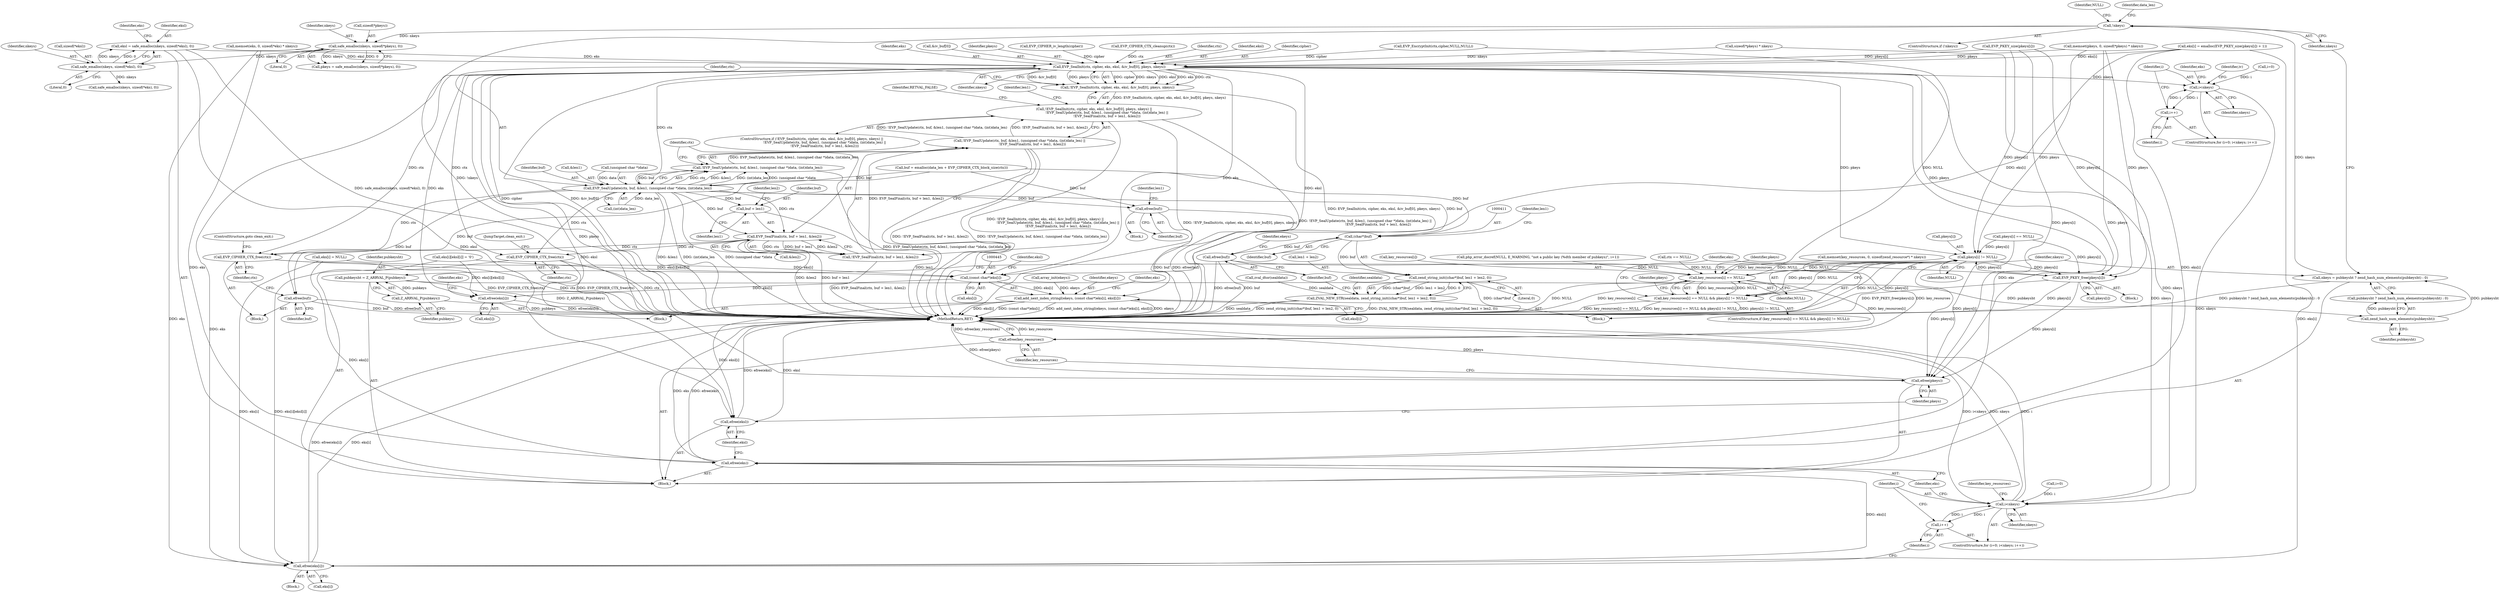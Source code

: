 digraph "0_php_73cabfedf519298e1a11192699f44d53c529315e@API" {
"1000234" [label="(Call,eksl = safe_emalloc(nkeys, sizeof(*eksl), 0))"];
"1000236" [label="(Call,safe_emalloc(nkeys, sizeof(*eksl), 0))"];
"1000228" [label="(Call,safe_emalloc(nkeys, sizeof(*pkeys), 0))"];
"1000177" [label="(Call,!nkeys)"];
"1000169" [label="(Call,nkeys = pubkeysht ? zend_hash_num_elements(pubkeysht) : 0)"];
"1000173" [label="(Call,zend_hash_num_elements(pubkeysht))"];
"1000165" [label="(Call,pubkeysht = Z_ARRVAL_P(pubkeys))"];
"1000167" [label="(Call,Z_ARRVAL_P(pubkeys))"];
"1000359" [label="(Call,EVP_SealInit(ctx, cipher, eks, eksl, &iv_buf[0], pkeys, nkeys))"];
"1000358" [label="(Call,!EVP_SealInit(ctx, cipher, eks, eksl, &iv_buf[0], pkeys, nkeys))"];
"1000357" [label="(Call,!EVP_SealInit(ctx, cipher, eks, eksl, &iv_buf[0], pkeys, nkeys) ||\n                        !EVP_SealUpdate(ctx, buf, &len1, (unsigned char *)data, (int)data_len) ||\n                        !EVP_SealFinal(ctx, buf + len1, &len2))"];
"1000372" [label="(Call,EVP_SealUpdate(ctx, buf, &len1, (unsigned char *)data, (int)data_len))"];
"1000371" [label="(Call,!EVP_SealUpdate(ctx, buf, &len1, (unsigned char *)data, (int)data_len))"];
"1000370" [label="(Call,!EVP_SealUpdate(ctx, buf, &len1, (unsigned char *)data, (int)data_len) ||\n                        !EVP_SealFinal(ctx, buf + len1, &len2))"];
"1000384" [label="(Call,EVP_SealFinal(ctx, buf + len1, &len2))"];
"1000383" [label="(Call,!EVP_SealFinal(ctx, buf + len1, &len2))"];
"1000395" [label="(Call,EVP_CIPHER_CTX_free(ctx))"];
"1000487" [label="(Call,EVP_CIPHER_CTX_free(ctx))"];
"1000386" [label="(Call,buf + len1)"];
"1000393" [label="(Call,efree(buf))"];
"1000410" [label="(Call,(char*)buf)"];
"1000409" [label="(Call,zend_string_init((char*)buf, len1 + len2, 0))"];
"1000407" [label="(Call,ZVAL_NEW_STR(sealdata, zend_string_init((char*)buf, len1 + len2, 0)))"];
"1000417" [label="(Call,efree(buf))"];
"1000481" [label="(Call,efree(buf))"];
"1000427" [label="(Call,i<nkeys)"];
"1000430" [label="(Call,i++)"];
"1000494" [label="(Call,i<nkeys)"];
"1000497" [label="(Call,i++)"];
"1000444" [label="(Call,(const char*)eks[i])"];
"1000442" [label="(Call,add_next_index_stringl(ekeys, (const char*)eks[i], eksl[i]))"];
"1000528" [label="(Call,efree(eksl))"];
"1000452" [label="(Call,efree(eks[i]))"];
"1000507" [label="(Call,pkeys[i] != NULL)"];
"1000502" [label="(Call,key_resources[i] == NULL)"];
"1000501" [label="(Call,key_resources[i] == NULL && pkeys[i] != NULL)"];
"1000532" [label="(Call,efree(key_resources))"];
"1000513" [label="(Call,EVP_PKEY_free(pkeys[i]))"];
"1000530" [label="(Call,efree(pkeys))"];
"1000522" [label="(Call,efree(eks[i]))"];
"1000526" [label="(Call,efree(eks))"];
"1000412" [label="(Identifier,buf)"];
"1000358" [label="(Call,!EVP_SealInit(ctx, cipher, eks, eksl, &iv_buf[0], pkeys, nkeys))"];
"1000369" [label="(Identifier,nkeys)"];
"1000354" [label="(Call,EVP_CIPHER_CTX_cleanup(ctx))"];
"1000480" [label="(Block,)"];
"1000375" [label="(Call,&len1)"];
"1000417" [label="(Call,efree(buf))"];
"1000409" [label="(Call,zend_string_init((char*)buf, len1 + len2, 0))"];
"1000243" [label="(Identifier,eks)"];
"1000509" [label="(Identifier,pkeys)"];
"1000389" [label="(Call,&len2)"];
"1000360" [label="(Identifier,ctx)"];
"1000363" [label="(Identifier,eksl)"];
"1000392" [label="(Identifier,RETVAL_FALSE)"];
"1000504" [label="(Identifier,key_resources)"];
"1000498" [label="(Identifier,i)"];
"1000534" [label="(MethodReturn,RET)"];
"1000495" [label="(Identifier,i)"];
"1000511" [label="(Identifier,NULL)"];
"1000170" [label="(Identifier,nkeys)"];
"1000397" [label="(ControlStructure,goto clean_exit;)"];
"1000390" [label="(Identifier,len2)"];
"1000429" [label="(Identifier,nkeys)"];
"1000458" [label="(Identifier,eks)"];
"1000529" [label="(Identifier,eksl)"];
"1000501" [label="(Call,key_resources[i] == NULL && pkeys[i] != NULL)"];
"1000446" [label="(Call,eks[i])"];
"1000462" [label="(Identifier,iv)"];
"1000454" [label="(Identifier,eks)"];
"1000377" [label="(Call,(unsigned char *)data)"];
"1000503" [label="(Call,key_resources[i])"];
"1000176" [label="(ControlStructure,if (!nkeys))"];
"1000167" [label="(Call,Z_ARRVAL_P(pubkeys))"];
"1000485" [label="(Identifier,len1)"];
"1000396" [label="(Identifier,ctx)"];
"1000424" [label="(Call,i=0)"];
"1000506" [label="(Identifier,NULL)"];
"1000404" [label="(Block,)"];
"1000373" [label="(Identifier,ctx)"];
"1000359" [label="(Call,EVP_SealInit(ctx, cipher, eks, eksl, &iv_buf[0], pkeys, nkeys))"];
"1000362" [label="(Identifier,eks)"];
"1000235" [label="(Identifier,eksl)"];
"1000481" [label="(Call,efree(buf))"];
"1000395" [label="(Call,EVP_CIPHER_CTX_free(ctx))"];
"1000244" [label="(Call,safe_emalloc(nkeys, sizeof(*eks), 0))"];
"1000530" [label="(Call,efree(pkeys))"];
"1000482" [label="(Identifier,buf)"];
"1000508" [label="(Call,pkeys[i])"];
"1000305" [label="(Call,php_error_docref(NULL, E_WARNING, \"not a public key (%dth member of pubkeys)\", i+1))"];
"1000532" [label="(Call,efree(key_resources))"];
"1000519" [label="(Identifier,eks)"];
"1000237" [label="(Identifier,nkeys)"];
"1000166" [label="(Identifier,pubkeysht)"];
"1000522" [label="(Call,efree(eks[i]))"];
"1000387" [label="(Identifier,buf)"];
"1000488" [label="(Identifier,ctx)"];
"1000230" [label="(Call,sizeof(*pkeys))"];
"1000177" [label="(Call,!nkeys)"];
"1000433" [label="(Call,eks[i][eksl[i]] = '\0')"];
"1000388" [label="(Identifier,len1)"];
"1000453" [label="(Call,eks[i])"];
"1000320" [label="(Call,EVP_PKEY_size(pkeys[i]))"];
"1000371" [label="(Call,!EVP_SealUpdate(ctx, buf, &len1, (unsigned char *)data, (int)data_len))"];
"1000181" [label="(Identifier,NULL)"];
"1000487" [label="(Call,EVP_CIPHER_CTX_free(ctx))"];
"1000299" [label="(Call,pkeys[i] == NULL)"];
"1000432" [label="(Block,)"];
"1000497" [label="(Call,i++)"];
"1000226" [label="(Call,pkeys = safe_emalloc(nkeys, sizeof(*pkeys), 0))"];
"1000236" [label="(Call,safe_emalloc(nkeys, sizeof(*eksl), 0))"];
"1000385" [label="(Identifier,ctx)"];
"1000490" [label="(ControlStructure,for (i=0; i<nkeys; i++))"];
"1000391" [label="(Block,)"];
"1000421" [label="(Call,array_init(ekeys))"];
"1000443" [label="(Identifier,ekeys)"];
"1000521" [label="(Block,)"];
"1000423" [label="(ControlStructure,for (i=0; i<nkeys; i++))"];
"1000408" [label="(Identifier,sealdata)"];
"1000507" [label="(Call,pkeys[i] != NULL)"];
"1000174" [label="(Identifier,pubkeysht)"];
"1000372" [label="(Call,EVP_SealUpdate(ctx, buf, &len1, (unsigned char *)data, (int)data_len))"];
"1000368" [label="(Identifier,pkeys)"];
"1000418" [label="(Identifier,buf)"];
"1000173" [label="(Call,zend_hash_num_elements(pubkeysht))"];
"1000384" [label="(Call,EVP_SealFinal(ctx, buf + len1, &len2))"];
"1000386" [label="(Call,buf + len1)"];
"1000450" [label="(Identifier,eksl)"];
"1000105" [label="(Block,)"];
"1000523" [label="(Call,eks[i])"];
"1000427" [label="(Call,i<nkeys)"];
"1000383" [label="(Call,!EVP_SealFinal(ctx, buf + len1, &len2))"];
"1000374" [label="(Identifier,buf)"];
"1000356" [label="(ControlStructure,if (!EVP_SealInit(ctx, cipher, eks, eksl, &iv_buf[0], pkeys, nkeys) ||\n                        !EVP_SealUpdate(ctx, buf, &len1, (unsigned char *)data, (int)data_len) ||\n                        !EVP_SealFinal(ctx, buf + len1, &len2)))"];
"1000250" [label="(Call,memset(eks, 0, sizeof(*eks) * nkeys))"];
"1000347" [label="(Call,buf = emalloc(data_len + EVP_CIPHER_CTX_block_size(ctx)))"];
"1000229" [label="(Identifier,nkeys)"];
"1000410" [label="(Call,(char*)buf)"];
"1000401" [label="(Identifier,len1)"];
"1000165" [label="(Call,pubkeysht = Z_ARRVAL_P(pubkeys))"];
"1000357" [label="(Call,!EVP_SealInit(ctx, cipher, eks, eksl, &iv_buf[0], pkeys, nkeys) ||\n                        !EVP_SealUpdate(ctx, buf, &len1, (unsigned char *)data, (int)data_len) ||\n                        !EVP_SealFinal(ctx, buf + len1, &len2))"];
"1000456" [label="(Call,eks[i] = NULL)"];
"1000234" [label="(Call,eksl = safe_emalloc(nkeys, sizeof(*eksl), 0))"];
"1000533" [label="(Identifier,key_resources)"];
"1000431" [label="(Identifier,i)"];
"1000380" [label="(Call,(int)data_len)"];
"1000394" [label="(Identifier,buf)"];
"1000211" [label="(Call,EVP_CIPHER_iv_length(cipher))"];
"1000333" [label="(Call,ctx == NULL)"];
"1000414" [label="(Identifier,len1)"];
"1000514" [label="(Call,pkeys[i])"];
"1000238" [label="(Call,sizeof(*eksl))"];
"1000428" [label="(Identifier,i)"];
"1000430" [label="(Call,i++)"];
"1000494" [label="(Call,i<nkeys)"];
"1000275" [label="(Call,sizeof(*pkeys) * nkeys)"];
"1000169" [label="(Call,nkeys = pubkeysht ? zend_hash_num_elements(pubkeysht) : 0)"];
"1000526" [label="(Call,efree(eks))"];
"1000186" [label="(Identifier,data_len)"];
"1000405" [label="(Call,zval_dtor(sealdata))"];
"1000496" [label="(Identifier,nkeys)"];
"1000515" [label="(Identifier,pkeys)"];
"1000178" [label="(Identifier,nkeys)"];
"1000513" [label="(Call,EVP_PKEY_free(pkeys[i]))"];
"1000449" [label="(Call,eksl[i])"];
"1000233" [label="(Literal,0)"];
"1000361" [label="(Identifier,cipher)"];
"1000444" [label="(Call,(const char*)eks[i])"];
"1000512" [label="(Block,)"];
"1000314" [label="(Call,eks[i] = emalloc(EVP_PKEY_size(pkeys[i]) + 1))"];
"1000528" [label="(Call,efree(eksl))"];
"1000527" [label="(Identifier,eks)"];
"1000416" [label="(Literal,0)"];
"1000491" [label="(Call,i=0)"];
"1000531" [label="(Identifier,pkeys)"];
"1000265" [label="(Call,memset(key_resources, 0, sizeof(zend_resource*) * nkeys))"];
"1000241" [label="(Literal,0)"];
"1000337" [label="(Call,EVP_EncryptInit(ctx,cipher,NULL,NULL))"];
"1000228" [label="(Call,safe_emalloc(nkeys, sizeof(*pkeys), 0))"];
"1000502" [label="(Call,key_resources[i] == NULL)"];
"1000364" [label="(Call,&iv_buf[0])"];
"1000407" [label="(Call,ZVAL_NEW_STR(sealdata, zend_string_init((char*)buf, len1 + len2, 0)))"];
"1000413" [label="(Call,len1 + len2)"];
"1000500" [label="(ControlStructure,if (key_resources[i] == NULL && pkeys[i] != NULL))"];
"1000168" [label="(Identifier,pubkeys)"];
"1000272" [label="(Call,memset(pkeys, 0, sizeof(*pkeys) * nkeys))"];
"1000442" [label="(Call,add_next_index_stringl(ekeys, (const char*)eks[i], eksl[i]))"];
"1000393" [label="(Call,efree(buf))"];
"1000452" [label="(Call,efree(eks[i]))"];
"1000420" [label="(Identifier,ekeys)"];
"1000171" [label="(Call,pubkeysht ? zend_hash_num_elements(pubkeysht) : 0)"];
"1000436" [label="(Identifier,eks)"];
"1000370" [label="(Call,!EVP_SealUpdate(ctx, buf, &len1, (unsigned char *)data, (int)data_len) ||\n                        !EVP_SealFinal(ctx, buf + len1, &len2))"];
"1000489" [label="(JumpTarget,clean_exit:)"];
"1000234" -> "1000105"  [label="AST: "];
"1000234" -> "1000236"  [label="CFG: "];
"1000235" -> "1000234"  [label="AST: "];
"1000236" -> "1000234"  [label="AST: "];
"1000243" -> "1000234"  [label="CFG: "];
"1000234" -> "1000534"  [label="DDG: safe_emalloc(nkeys, sizeof(*eksl), 0)"];
"1000236" -> "1000234"  [label="DDG: nkeys"];
"1000236" -> "1000234"  [label="DDG: 0"];
"1000234" -> "1000359"  [label="DDG: eksl"];
"1000234" -> "1000528"  [label="DDG: eksl"];
"1000236" -> "1000241"  [label="CFG: "];
"1000237" -> "1000236"  [label="AST: "];
"1000238" -> "1000236"  [label="AST: "];
"1000241" -> "1000236"  [label="AST: "];
"1000228" -> "1000236"  [label="DDG: nkeys"];
"1000236" -> "1000244"  [label="DDG: nkeys"];
"1000228" -> "1000226"  [label="AST: "];
"1000228" -> "1000233"  [label="CFG: "];
"1000229" -> "1000228"  [label="AST: "];
"1000230" -> "1000228"  [label="AST: "];
"1000233" -> "1000228"  [label="AST: "];
"1000226" -> "1000228"  [label="CFG: "];
"1000228" -> "1000226"  [label="DDG: nkeys"];
"1000228" -> "1000226"  [label="DDG: 0"];
"1000177" -> "1000228"  [label="DDG: nkeys"];
"1000177" -> "1000176"  [label="AST: "];
"1000177" -> "1000178"  [label="CFG: "];
"1000178" -> "1000177"  [label="AST: "];
"1000181" -> "1000177"  [label="CFG: "];
"1000186" -> "1000177"  [label="CFG: "];
"1000177" -> "1000534"  [label="DDG: !nkeys"];
"1000169" -> "1000177"  [label="DDG: nkeys"];
"1000169" -> "1000105"  [label="AST: "];
"1000169" -> "1000171"  [label="CFG: "];
"1000170" -> "1000169"  [label="AST: "];
"1000171" -> "1000169"  [label="AST: "];
"1000178" -> "1000169"  [label="CFG: "];
"1000169" -> "1000534"  [label="DDG: pubkeysht ? zend_hash_num_elements(pubkeysht) : 0"];
"1000173" -> "1000169"  [label="DDG: pubkeysht"];
"1000173" -> "1000171"  [label="AST: "];
"1000173" -> "1000174"  [label="CFG: "];
"1000174" -> "1000173"  [label="AST: "];
"1000171" -> "1000173"  [label="CFG: "];
"1000173" -> "1000171"  [label="DDG: pubkeysht"];
"1000165" -> "1000173"  [label="DDG: pubkeysht"];
"1000165" -> "1000105"  [label="AST: "];
"1000165" -> "1000167"  [label="CFG: "];
"1000166" -> "1000165"  [label="AST: "];
"1000167" -> "1000165"  [label="AST: "];
"1000170" -> "1000165"  [label="CFG: "];
"1000165" -> "1000534"  [label="DDG: Z_ARRVAL_P(pubkeys)"];
"1000167" -> "1000165"  [label="DDG: pubkeys"];
"1000167" -> "1000168"  [label="CFG: "];
"1000168" -> "1000167"  [label="AST: "];
"1000167" -> "1000534"  [label="DDG: pubkeys"];
"1000359" -> "1000358"  [label="AST: "];
"1000359" -> "1000369"  [label="CFG: "];
"1000360" -> "1000359"  [label="AST: "];
"1000361" -> "1000359"  [label="AST: "];
"1000362" -> "1000359"  [label="AST: "];
"1000363" -> "1000359"  [label="AST: "];
"1000364" -> "1000359"  [label="AST: "];
"1000368" -> "1000359"  [label="AST: "];
"1000369" -> "1000359"  [label="AST: "];
"1000358" -> "1000359"  [label="CFG: "];
"1000359" -> "1000534"  [label="DDG: cipher"];
"1000359" -> "1000534"  [label="DDG: &iv_buf[0]"];
"1000359" -> "1000358"  [label="DDG: cipher"];
"1000359" -> "1000358"  [label="DDG: nkeys"];
"1000359" -> "1000358"  [label="DDG: eksl"];
"1000359" -> "1000358"  [label="DDG: eks"];
"1000359" -> "1000358"  [label="DDG: ctx"];
"1000359" -> "1000358"  [label="DDG: &iv_buf[0]"];
"1000359" -> "1000358"  [label="DDG: pkeys"];
"1000354" -> "1000359"  [label="DDG: ctx"];
"1000337" -> "1000359"  [label="DDG: cipher"];
"1000211" -> "1000359"  [label="DDG: cipher"];
"1000250" -> "1000359"  [label="DDG: eks"];
"1000314" -> "1000359"  [label="DDG: eks[i]"];
"1000272" -> "1000359"  [label="DDG: pkeys"];
"1000320" -> "1000359"  [label="DDG: pkeys[i]"];
"1000275" -> "1000359"  [label="DDG: nkeys"];
"1000359" -> "1000372"  [label="DDG: ctx"];
"1000359" -> "1000395"  [label="DDG: ctx"];
"1000359" -> "1000427"  [label="DDG: nkeys"];
"1000359" -> "1000444"  [label="DDG: eks"];
"1000359" -> "1000442"  [label="DDG: eksl"];
"1000359" -> "1000452"  [label="DDG: eks"];
"1000359" -> "1000487"  [label="DDG: ctx"];
"1000359" -> "1000494"  [label="DDG: nkeys"];
"1000359" -> "1000507"  [label="DDG: pkeys"];
"1000359" -> "1000513"  [label="DDG: pkeys"];
"1000359" -> "1000522"  [label="DDG: eks"];
"1000359" -> "1000526"  [label="DDG: eks"];
"1000359" -> "1000528"  [label="DDG: eksl"];
"1000359" -> "1000530"  [label="DDG: pkeys"];
"1000358" -> "1000357"  [label="AST: "];
"1000373" -> "1000358"  [label="CFG: "];
"1000357" -> "1000358"  [label="CFG: "];
"1000358" -> "1000534"  [label="DDG: EVP_SealInit(ctx, cipher, eks, eksl, &iv_buf[0], pkeys, nkeys)"];
"1000358" -> "1000357"  [label="DDG: EVP_SealInit(ctx, cipher, eks, eksl, &iv_buf[0], pkeys, nkeys)"];
"1000357" -> "1000356"  [label="AST: "];
"1000357" -> "1000370"  [label="CFG: "];
"1000370" -> "1000357"  [label="AST: "];
"1000392" -> "1000357"  [label="CFG: "];
"1000401" -> "1000357"  [label="CFG: "];
"1000357" -> "1000534"  [label="DDG: !EVP_SealUpdate(ctx, buf, &len1, (unsigned char *)data, (int)data_len) ||\n                        !EVP_SealFinal(ctx, buf + len1, &len2)"];
"1000357" -> "1000534"  [label="DDG: !EVP_SealInit(ctx, cipher, eks, eksl, &iv_buf[0], pkeys, nkeys) ||\n                        !EVP_SealUpdate(ctx, buf, &len1, (unsigned char *)data, (int)data_len) ||\n                        !EVP_SealFinal(ctx, buf + len1, &len2)"];
"1000357" -> "1000534"  [label="DDG: !EVP_SealInit(ctx, cipher, eks, eksl, &iv_buf[0], pkeys, nkeys)"];
"1000370" -> "1000357"  [label="DDG: !EVP_SealUpdate(ctx, buf, &len1, (unsigned char *)data, (int)data_len)"];
"1000370" -> "1000357"  [label="DDG: !EVP_SealFinal(ctx, buf + len1, &len2)"];
"1000372" -> "1000371"  [label="AST: "];
"1000372" -> "1000380"  [label="CFG: "];
"1000373" -> "1000372"  [label="AST: "];
"1000374" -> "1000372"  [label="AST: "];
"1000375" -> "1000372"  [label="AST: "];
"1000377" -> "1000372"  [label="AST: "];
"1000380" -> "1000372"  [label="AST: "];
"1000371" -> "1000372"  [label="CFG: "];
"1000372" -> "1000534"  [label="DDG: (unsigned char *)data"];
"1000372" -> "1000534"  [label="DDG: &len1"];
"1000372" -> "1000534"  [label="DDG: (int)data_len"];
"1000372" -> "1000371"  [label="DDG: ctx"];
"1000372" -> "1000371"  [label="DDG: &len1"];
"1000372" -> "1000371"  [label="DDG: (int)data_len"];
"1000372" -> "1000371"  [label="DDG: (unsigned char *)data"];
"1000372" -> "1000371"  [label="DDG: buf"];
"1000347" -> "1000372"  [label="DDG: buf"];
"1000377" -> "1000372"  [label="DDG: data"];
"1000380" -> "1000372"  [label="DDG: data_len"];
"1000372" -> "1000384"  [label="DDG: ctx"];
"1000372" -> "1000384"  [label="DDG: buf"];
"1000372" -> "1000386"  [label="DDG: buf"];
"1000372" -> "1000393"  [label="DDG: buf"];
"1000372" -> "1000395"  [label="DDG: ctx"];
"1000372" -> "1000410"  [label="DDG: buf"];
"1000372" -> "1000481"  [label="DDG: buf"];
"1000372" -> "1000487"  [label="DDG: ctx"];
"1000371" -> "1000370"  [label="AST: "];
"1000385" -> "1000371"  [label="CFG: "];
"1000370" -> "1000371"  [label="CFG: "];
"1000371" -> "1000534"  [label="DDG: EVP_SealUpdate(ctx, buf, &len1, (unsigned char *)data, (int)data_len)"];
"1000371" -> "1000370"  [label="DDG: EVP_SealUpdate(ctx, buf, &len1, (unsigned char *)data, (int)data_len)"];
"1000370" -> "1000383"  [label="CFG: "];
"1000383" -> "1000370"  [label="AST: "];
"1000370" -> "1000534"  [label="DDG: !EVP_SealFinal(ctx, buf + len1, &len2)"];
"1000370" -> "1000534"  [label="DDG: !EVP_SealUpdate(ctx, buf, &len1, (unsigned char *)data, (int)data_len)"];
"1000383" -> "1000370"  [label="DDG: EVP_SealFinal(ctx, buf + len1, &len2)"];
"1000384" -> "1000383"  [label="AST: "];
"1000384" -> "1000389"  [label="CFG: "];
"1000385" -> "1000384"  [label="AST: "];
"1000386" -> "1000384"  [label="AST: "];
"1000389" -> "1000384"  [label="AST: "];
"1000383" -> "1000384"  [label="CFG: "];
"1000384" -> "1000534"  [label="DDG: &len2"];
"1000384" -> "1000534"  [label="DDG: buf + len1"];
"1000384" -> "1000383"  [label="DDG: ctx"];
"1000384" -> "1000383"  [label="DDG: buf + len1"];
"1000384" -> "1000383"  [label="DDG: &len2"];
"1000384" -> "1000395"  [label="DDG: ctx"];
"1000384" -> "1000487"  [label="DDG: ctx"];
"1000383" -> "1000534"  [label="DDG: EVP_SealFinal(ctx, buf + len1, &len2)"];
"1000395" -> "1000391"  [label="AST: "];
"1000395" -> "1000396"  [label="CFG: "];
"1000396" -> "1000395"  [label="AST: "];
"1000397" -> "1000395"  [label="CFG: "];
"1000395" -> "1000534"  [label="DDG: ctx"];
"1000395" -> "1000534"  [label="DDG: EVP_CIPHER_CTX_free(ctx)"];
"1000487" -> "1000105"  [label="AST: "];
"1000487" -> "1000488"  [label="CFG: "];
"1000488" -> "1000487"  [label="AST: "];
"1000489" -> "1000487"  [label="CFG: "];
"1000487" -> "1000534"  [label="DDG: ctx"];
"1000487" -> "1000534"  [label="DDG: EVP_CIPHER_CTX_free(ctx)"];
"1000386" -> "1000388"  [label="CFG: "];
"1000387" -> "1000386"  [label="AST: "];
"1000388" -> "1000386"  [label="AST: "];
"1000390" -> "1000386"  [label="CFG: "];
"1000386" -> "1000534"  [label="DDG: len1"];
"1000393" -> "1000391"  [label="AST: "];
"1000393" -> "1000394"  [label="CFG: "];
"1000394" -> "1000393"  [label="AST: "];
"1000396" -> "1000393"  [label="CFG: "];
"1000393" -> "1000534"  [label="DDG: buf"];
"1000393" -> "1000534"  [label="DDG: efree(buf)"];
"1000347" -> "1000393"  [label="DDG: buf"];
"1000410" -> "1000409"  [label="AST: "];
"1000410" -> "1000412"  [label="CFG: "];
"1000411" -> "1000410"  [label="AST: "];
"1000412" -> "1000410"  [label="AST: "];
"1000414" -> "1000410"  [label="CFG: "];
"1000410" -> "1000409"  [label="DDG: buf"];
"1000347" -> "1000410"  [label="DDG: buf"];
"1000410" -> "1000417"  [label="DDG: buf"];
"1000409" -> "1000407"  [label="AST: "];
"1000409" -> "1000416"  [label="CFG: "];
"1000413" -> "1000409"  [label="AST: "];
"1000416" -> "1000409"  [label="AST: "];
"1000407" -> "1000409"  [label="CFG: "];
"1000409" -> "1000534"  [label="DDG: (char*)buf"];
"1000409" -> "1000407"  [label="DDG: (char*)buf"];
"1000409" -> "1000407"  [label="DDG: len1 + len2"];
"1000409" -> "1000407"  [label="DDG: 0"];
"1000407" -> "1000404"  [label="AST: "];
"1000408" -> "1000407"  [label="AST: "];
"1000418" -> "1000407"  [label="CFG: "];
"1000407" -> "1000534"  [label="DDG: zend_string_init((char*)buf, len1 + len2, 0)"];
"1000407" -> "1000534"  [label="DDG: ZVAL_NEW_STR(sealdata, zend_string_init((char*)buf, len1 + len2, 0))"];
"1000407" -> "1000534"  [label="DDG: sealdata"];
"1000405" -> "1000407"  [label="DDG: sealdata"];
"1000417" -> "1000404"  [label="AST: "];
"1000417" -> "1000418"  [label="CFG: "];
"1000418" -> "1000417"  [label="AST: "];
"1000420" -> "1000417"  [label="CFG: "];
"1000417" -> "1000534"  [label="DDG: buf"];
"1000417" -> "1000534"  [label="DDG: efree(buf)"];
"1000481" -> "1000480"  [label="AST: "];
"1000481" -> "1000482"  [label="CFG: "];
"1000482" -> "1000481"  [label="AST: "];
"1000485" -> "1000481"  [label="CFG: "];
"1000481" -> "1000534"  [label="DDG: efree(buf)"];
"1000481" -> "1000534"  [label="DDG: buf"];
"1000347" -> "1000481"  [label="DDG: buf"];
"1000427" -> "1000423"  [label="AST: "];
"1000427" -> "1000429"  [label="CFG: "];
"1000428" -> "1000427"  [label="AST: "];
"1000429" -> "1000427"  [label="AST: "];
"1000436" -> "1000427"  [label="CFG: "];
"1000462" -> "1000427"  [label="CFG: "];
"1000424" -> "1000427"  [label="DDG: i"];
"1000430" -> "1000427"  [label="DDG: i"];
"1000427" -> "1000430"  [label="DDG: i"];
"1000427" -> "1000494"  [label="DDG: nkeys"];
"1000430" -> "1000423"  [label="AST: "];
"1000430" -> "1000431"  [label="CFG: "];
"1000431" -> "1000430"  [label="AST: "];
"1000428" -> "1000430"  [label="CFG: "];
"1000494" -> "1000490"  [label="AST: "];
"1000494" -> "1000496"  [label="CFG: "];
"1000495" -> "1000494"  [label="AST: "];
"1000496" -> "1000494"  [label="AST: "];
"1000504" -> "1000494"  [label="CFG: "];
"1000527" -> "1000494"  [label="CFG: "];
"1000494" -> "1000534"  [label="DDG: i<nkeys"];
"1000494" -> "1000534"  [label="DDG: nkeys"];
"1000494" -> "1000534"  [label="DDG: i"];
"1000497" -> "1000494"  [label="DDG: i"];
"1000491" -> "1000494"  [label="DDG: i"];
"1000275" -> "1000494"  [label="DDG: nkeys"];
"1000494" -> "1000497"  [label="DDG: i"];
"1000497" -> "1000490"  [label="AST: "];
"1000497" -> "1000498"  [label="CFG: "];
"1000498" -> "1000497"  [label="AST: "];
"1000495" -> "1000497"  [label="CFG: "];
"1000444" -> "1000442"  [label="AST: "];
"1000444" -> "1000446"  [label="CFG: "];
"1000445" -> "1000444"  [label="AST: "];
"1000446" -> "1000444"  [label="AST: "];
"1000450" -> "1000444"  [label="CFG: "];
"1000444" -> "1000442"  [label="DDG: eks[i]"];
"1000314" -> "1000444"  [label="DDG: eks[i]"];
"1000456" -> "1000444"  [label="DDG: eks[i]"];
"1000433" -> "1000444"  [label="DDG: eks[i][eksl[i]]"];
"1000444" -> "1000452"  [label="DDG: eks[i]"];
"1000442" -> "1000432"  [label="AST: "];
"1000442" -> "1000449"  [label="CFG: "];
"1000443" -> "1000442"  [label="AST: "];
"1000449" -> "1000442"  [label="AST: "];
"1000454" -> "1000442"  [label="CFG: "];
"1000442" -> "1000534"  [label="DDG: add_next_index_stringl(ekeys, (const char*)eks[i], eksl[i])"];
"1000442" -> "1000534"  [label="DDG: ekeys"];
"1000442" -> "1000534"  [label="DDG: eksl[i]"];
"1000442" -> "1000534"  [label="DDG: (const char*)eks[i]"];
"1000421" -> "1000442"  [label="DDG: ekeys"];
"1000442" -> "1000528"  [label="DDG: eksl[i]"];
"1000528" -> "1000105"  [label="AST: "];
"1000528" -> "1000529"  [label="CFG: "];
"1000529" -> "1000528"  [label="AST: "];
"1000531" -> "1000528"  [label="CFG: "];
"1000528" -> "1000534"  [label="DDG: efree(eksl)"];
"1000528" -> "1000534"  [label="DDG: eksl"];
"1000452" -> "1000432"  [label="AST: "];
"1000452" -> "1000453"  [label="CFG: "];
"1000453" -> "1000452"  [label="AST: "];
"1000458" -> "1000452"  [label="CFG: "];
"1000452" -> "1000534"  [label="DDG: efree(eks[i])"];
"1000433" -> "1000452"  [label="DDG: eks[i][eksl[i]]"];
"1000507" -> "1000501"  [label="AST: "];
"1000507" -> "1000511"  [label="CFG: "];
"1000508" -> "1000507"  [label="AST: "];
"1000511" -> "1000507"  [label="AST: "];
"1000501" -> "1000507"  [label="CFG: "];
"1000507" -> "1000534"  [label="DDG: NULL"];
"1000507" -> "1000534"  [label="DDG: pkeys[i]"];
"1000507" -> "1000502"  [label="DDG: NULL"];
"1000507" -> "1000501"  [label="DDG: pkeys[i]"];
"1000507" -> "1000501"  [label="DDG: NULL"];
"1000513" -> "1000507"  [label="DDG: pkeys[i]"];
"1000299" -> "1000507"  [label="DDG: pkeys[i]"];
"1000272" -> "1000507"  [label="DDG: pkeys"];
"1000320" -> "1000507"  [label="DDG: pkeys[i]"];
"1000502" -> "1000507"  [label="DDG: NULL"];
"1000507" -> "1000513"  [label="DDG: pkeys[i]"];
"1000507" -> "1000530"  [label="DDG: pkeys[i]"];
"1000502" -> "1000501"  [label="AST: "];
"1000502" -> "1000506"  [label="CFG: "];
"1000503" -> "1000502"  [label="AST: "];
"1000506" -> "1000502"  [label="AST: "];
"1000509" -> "1000502"  [label="CFG: "];
"1000501" -> "1000502"  [label="CFG: "];
"1000502" -> "1000534"  [label="DDG: NULL"];
"1000502" -> "1000534"  [label="DDG: key_resources[i]"];
"1000502" -> "1000501"  [label="DDG: key_resources[i]"];
"1000502" -> "1000501"  [label="DDG: NULL"];
"1000265" -> "1000502"  [label="DDG: key_resources"];
"1000305" -> "1000502"  [label="DDG: NULL"];
"1000337" -> "1000502"  [label="DDG: NULL"];
"1000333" -> "1000502"  [label="DDG: NULL"];
"1000502" -> "1000532"  [label="DDG: key_resources[i]"];
"1000501" -> "1000500"  [label="AST: "];
"1000515" -> "1000501"  [label="CFG: "];
"1000519" -> "1000501"  [label="CFG: "];
"1000501" -> "1000534"  [label="DDG: pkeys[i] != NULL"];
"1000501" -> "1000534"  [label="DDG: key_resources[i] == NULL"];
"1000501" -> "1000534"  [label="DDG: key_resources[i] == NULL && pkeys[i] != NULL"];
"1000532" -> "1000105"  [label="AST: "];
"1000532" -> "1000533"  [label="CFG: "];
"1000533" -> "1000532"  [label="AST: "];
"1000534" -> "1000532"  [label="CFG: "];
"1000532" -> "1000534"  [label="DDG: key_resources"];
"1000532" -> "1000534"  [label="DDG: efree(key_resources)"];
"1000265" -> "1000532"  [label="DDG: key_resources"];
"1000513" -> "1000512"  [label="AST: "];
"1000513" -> "1000514"  [label="CFG: "];
"1000514" -> "1000513"  [label="AST: "];
"1000519" -> "1000513"  [label="CFG: "];
"1000513" -> "1000534"  [label="DDG: EVP_PKEY_free(pkeys[i])"];
"1000513" -> "1000534"  [label="DDG: pkeys[i]"];
"1000299" -> "1000513"  [label="DDG: pkeys[i]"];
"1000272" -> "1000513"  [label="DDG: pkeys"];
"1000320" -> "1000513"  [label="DDG: pkeys[i]"];
"1000513" -> "1000530"  [label="DDG: pkeys[i]"];
"1000530" -> "1000105"  [label="AST: "];
"1000530" -> "1000531"  [label="CFG: "];
"1000531" -> "1000530"  [label="AST: "];
"1000533" -> "1000530"  [label="CFG: "];
"1000530" -> "1000534"  [label="DDG: pkeys"];
"1000530" -> "1000534"  [label="DDG: efree(pkeys)"];
"1000299" -> "1000530"  [label="DDG: pkeys[i]"];
"1000272" -> "1000530"  [label="DDG: pkeys"];
"1000320" -> "1000530"  [label="DDG: pkeys[i]"];
"1000522" -> "1000521"  [label="AST: "];
"1000522" -> "1000523"  [label="CFG: "];
"1000523" -> "1000522"  [label="AST: "];
"1000498" -> "1000522"  [label="CFG: "];
"1000522" -> "1000534"  [label="DDG: efree(eks[i])"];
"1000522" -> "1000534"  [label="DDG: eks[i]"];
"1000250" -> "1000522"  [label="DDG: eks"];
"1000314" -> "1000522"  [label="DDG: eks[i]"];
"1000456" -> "1000522"  [label="DDG: eks[i]"];
"1000433" -> "1000522"  [label="DDG: eks[i][eksl[i]]"];
"1000522" -> "1000526"  [label="DDG: eks[i]"];
"1000526" -> "1000105"  [label="AST: "];
"1000526" -> "1000527"  [label="CFG: "];
"1000527" -> "1000526"  [label="AST: "];
"1000529" -> "1000526"  [label="CFG: "];
"1000526" -> "1000534"  [label="DDG: efree(eks)"];
"1000526" -> "1000534"  [label="DDG: eks"];
"1000250" -> "1000526"  [label="DDG: eks"];
"1000314" -> "1000526"  [label="DDG: eks[i]"];
"1000456" -> "1000526"  [label="DDG: eks[i]"];
}
